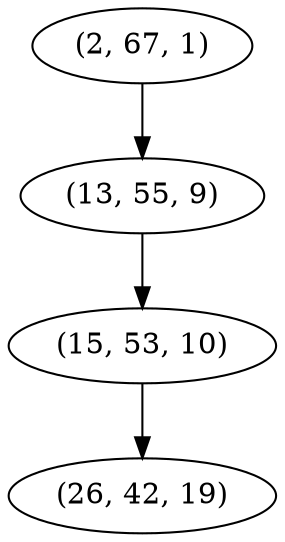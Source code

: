 digraph tree {
    "(2, 67, 1)";
    "(13, 55, 9)";
    "(15, 53, 10)";
    "(26, 42, 19)";
    "(2, 67, 1)" -> "(13, 55, 9)";
    "(13, 55, 9)" -> "(15, 53, 10)";
    "(15, 53, 10)" -> "(26, 42, 19)";
}
